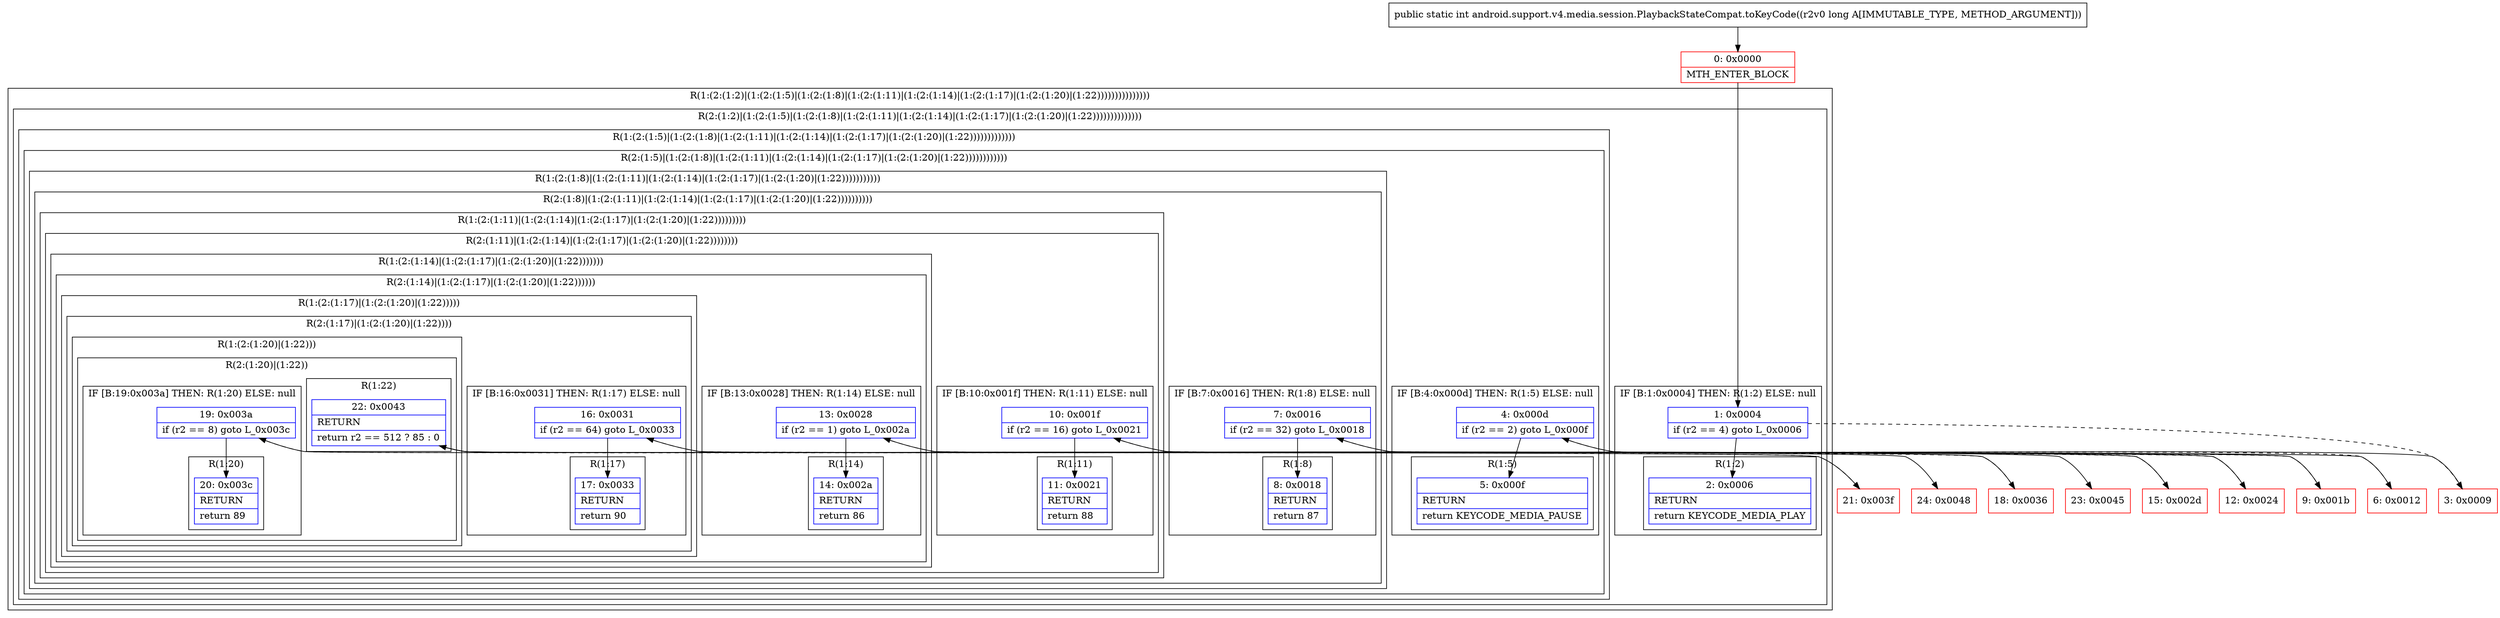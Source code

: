 digraph "CFG forandroid.support.v4.media.session.PlaybackStateCompat.toKeyCode(J)I" {
subgraph cluster_Region_884082639 {
label = "R(1:(2:(1:2)|(1:(2:(1:5)|(1:(2:(1:8)|(1:(2:(1:11)|(1:(2:(1:14)|(1:(2:(1:17)|(1:(2:(1:20)|(1:22)))))))))))))))";
node [shape=record,color=blue];
subgraph cluster_Region_303811670 {
label = "R(2:(1:2)|(1:(2:(1:5)|(1:(2:(1:8)|(1:(2:(1:11)|(1:(2:(1:14)|(1:(2:(1:17)|(1:(2:(1:20)|(1:22))))))))))))))";
node [shape=record,color=blue];
subgraph cluster_IfRegion_41483460 {
label = "IF [B:1:0x0004] THEN: R(1:2) ELSE: null";
node [shape=record,color=blue];
Node_1 [shape=record,label="{1\:\ 0x0004|if (r2 == 4) goto L_0x0006\l}"];
subgraph cluster_Region_327810453 {
label = "R(1:2)";
node [shape=record,color=blue];
Node_2 [shape=record,label="{2\:\ 0x0006|RETURN\l|return KEYCODE_MEDIA_PLAY\l}"];
}
}
subgraph cluster_Region_924916820 {
label = "R(1:(2:(1:5)|(1:(2:(1:8)|(1:(2:(1:11)|(1:(2:(1:14)|(1:(2:(1:17)|(1:(2:(1:20)|(1:22)))))))))))))";
node [shape=record,color=blue];
subgraph cluster_Region_2073300890 {
label = "R(2:(1:5)|(1:(2:(1:8)|(1:(2:(1:11)|(1:(2:(1:14)|(1:(2:(1:17)|(1:(2:(1:20)|(1:22))))))))))))";
node [shape=record,color=blue];
subgraph cluster_IfRegion_1045381872 {
label = "IF [B:4:0x000d] THEN: R(1:5) ELSE: null";
node [shape=record,color=blue];
Node_4 [shape=record,label="{4\:\ 0x000d|if (r2 == 2) goto L_0x000f\l}"];
subgraph cluster_Region_1660319225 {
label = "R(1:5)";
node [shape=record,color=blue];
Node_5 [shape=record,label="{5\:\ 0x000f|RETURN\l|return KEYCODE_MEDIA_PAUSE\l}"];
}
}
subgraph cluster_Region_1569330767 {
label = "R(1:(2:(1:8)|(1:(2:(1:11)|(1:(2:(1:14)|(1:(2:(1:17)|(1:(2:(1:20)|(1:22)))))))))))";
node [shape=record,color=blue];
subgraph cluster_Region_112798395 {
label = "R(2:(1:8)|(1:(2:(1:11)|(1:(2:(1:14)|(1:(2:(1:17)|(1:(2:(1:20)|(1:22))))))))))";
node [shape=record,color=blue];
subgraph cluster_IfRegion_1118150750 {
label = "IF [B:7:0x0016] THEN: R(1:8) ELSE: null";
node [shape=record,color=blue];
Node_7 [shape=record,label="{7\:\ 0x0016|if (r2 == 32) goto L_0x0018\l}"];
subgraph cluster_Region_330128462 {
label = "R(1:8)";
node [shape=record,color=blue];
Node_8 [shape=record,label="{8\:\ 0x0018|RETURN\l|return 87\l}"];
}
}
subgraph cluster_Region_513284122 {
label = "R(1:(2:(1:11)|(1:(2:(1:14)|(1:(2:(1:17)|(1:(2:(1:20)|(1:22)))))))))";
node [shape=record,color=blue];
subgraph cluster_Region_1362826624 {
label = "R(2:(1:11)|(1:(2:(1:14)|(1:(2:(1:17)|(1:(2:(1:20)|(1:22))))))))";
node [shape=record,color=blue];
subgraph cluster_IfRegion_1047787689 {
label = "IF [B:10:0x001f] THEN: R(1:11) ELSE: null";
node [shape=record,color=blue];
Node_10 [shape=record,label="{10\:\ 0x001f|if (r2 == 16) goto L_0x0021\l}"];
subgraph cluster_Region_1204132869 {
label = "R(1:11)";
node [shape=record,color=blue];
Node_11 [shape=record,label="{11\:\ 0x0021|RETURN\l|return 88\l}"];
}
}
subgraph cluster_Region_432215087 {
label = "R(1:(2:(1:14)|(1:(2:(1:17)|(1:(2:(1:20)|(1:22)))))))";
node [shape=record,color=blue];
subgraph cluster_Region_274564482 {
label = "R(2:(1:14)|(1:(2:(1:17)|(1:(2:(1:20)|(1:22))))))";
node [shape=record,color=blue];
subgraph cluster_IfRegion_826970512 {
label = "IF [B:13:0x0028] THEN: R(1:14) ELSE: null";
node [shape=record,color=blue];
Node_13 [shape=record,label="{13\:\ 0x0028|if (r2 == 1) goto L_0x002a\l}"];
subgraph cluster_Region_1518601736 {
label = "R(1:14)";
node [shape=record,color=blue];
Node_14 [shape=record,label="{14\:\ 0x002a|RETURN\l|return 86\l}"];
}
}
subgraph cluster_Region_1533481755 {
label = "R(1:(2:(1:17)|(1:(2:(1:20)|(1:22)))))";
node [shape=record,color=blue];
subgraph cluster_Region_661322848 {
label = "R(2:(1:17)|(1:(2:(1:20)|(1:22))))";
node [shape=record,color=blue];
subgraph cluster_IfRegion_1120481036 {
label = "IF [B:16:0x0031] THEN: R(1:17) ELSE: null";
node [shape=record,color=blue];
Node_16 [shape=record,label="{16\:\ 0x0031|if (r2 == 64) goto L_0x0033\l}"];
subgraph cluster_Region_948426011 {
label = "R(1:17)";
node [shape=record,color=blue];
Node_17 [shape=record,label="{17\:\ 0x0033|RETURN\l|return 90\l}"];
}
}
subgraph cluster_Region_1528559323 {
label = "R(1:(2:(1:20)|(1:22)))";
node [shape=record,color=blue];
subgraph cluster_Region_736270372 {
label = "R(2:(1:20)|(1:22))";
node [shape=record,color=blue];
subgraph cluster_IfRegion_542667547 {
label = "IF [B:19:0x003a] THEN: R(1:20) ELSE: null";
node [shape=record,color=blue];
Node_19 [shape=record,label="{19\:\ 0x003a|if (r2 == 8) goto L_0x003c\l}"];
subgraph cluster_Region_653346054 {
label = "R(1:20)";
node [shape=record,color=blue];
Node_20 [shape=record,label="{20\:\ 0x003c|RETURN\l|return 89\l}"];
}
}
subgraph cluster_Region_576242221 {
label = "R(1:22)";
node [shape=record,color=blue];
Node_22 [shape=record,label="{22\:\ 0x0043|RETURN\l|return r2 == 512 ? 85 : 0\l}"];
}
}
}
}
}
}
}
}
}
}
}
}
}
}
}
Node_0 [shape=record,color=red,label="{0\:\ 0x0000|MTH_ENTER_BLOCK\l}"];
Node_3 [shape=record,color=red,label="{3\:\ 0x0009}"];
Node_6 [shape=record,color=red,label="{6\:\ 0x0012}"];
Node_9 [shape=record,color=red,label="{9\:\ 0x001b}"];
Node_12 [shape=record,color=red,label="{12\:\ 0x0024}"];
Node_15 [shape=record,color=red,label="{15\:\ 0x002d}"];
Node_18 [shape=record,color=red,label="{18\:\ 0x0036}"];
Node_21 [shape=record,color=red,label="{21\:\ 0x003f}"];
Node_23 [shape=record,color=red,label="{23\:\ 0x0045}"];
Node_24 [shape=record,color=red,label="{24\:\ 0x0048}"];
MethodNode[shape=record,label="{public static int android.support.v4.media.session.PlaybackStateCompat.toKeyCode((r2v0 long A[IMMUTABLE_TYPE, METHOD_ARGUMENT])) }"];
MethodNode -> Node_0;
Node_1 -> Node_2;
Node_1 -> Node_3[style=dashed];
Node_4 -> Node_5;
Node_4 -> Node_6[style=dashed];
Node_7 -> Node_8;
Node_7 -> Node_9[style=dashed];
Node_10 -> Node_11;
Node_10 -> Node_12[style=dashed];
Node_13 -> Node_14;
Node_13 -> Node_15[style=dashed];
Node_16 -> Node_17;
Node_16 -> Node_18[style=dashed];
Node_19 -> Node_20;
Node_19 -> Node_21[style=dashed];
Node_22 -> Node_23;
Node_22 -> Node_24;
Node_0 -> Node_1;
Node_3 -> Node_4;
Node_6 -> Node_7;
Node_9 -> Node_10;
Node_12 -> Node_13;
Node_15 -> Node_16;
Node_18 -> Node_19;
Node_21 -> Node_22;
}

